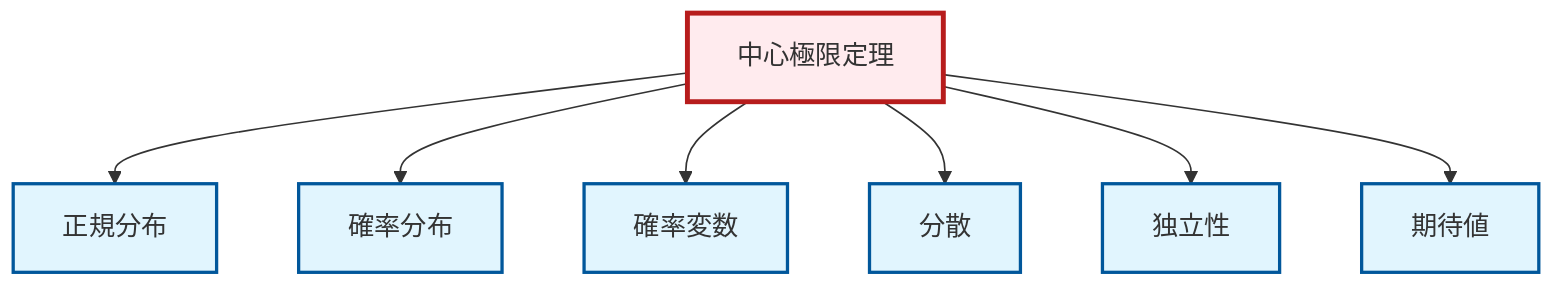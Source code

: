 graph TD
    classDef definition fill:#e1f5fe,stroke:#01579b,stroke-width:2px
    classDef theorem fill:#f3e5f5,stroke:#4a148c,stroke-width:2px
    classDef axiom fill:#fff3e0,stroke:#e65100,stroke-width:2px
    classDef example fill:#e8f5e9,stroke:#1b5e20,stroke-width:2px
    classDef current fill:#ffebee,stroke:#b71c1c,stroke-width:3px
    def-normal-distribution["正規分布"]:::definition
    def-independence["独立性"]:::definition
    def-random-variable["確率変数"]:::definition
    thm-central-limit["中心極限定理"]:::theorem
    def-variance["分散"]:::definition
    def-probability-distribution["確率分布"]:::definition
    def-expectation["期待値"]:::definition
    thm-central-limit --> def-normal-distribution
    thm-central-limit --> def-probability-distribution
    thm-central-limit --> def-random-variable
    thm-central-limit --> def-variance
    thm-central-limit --> def-independence
    thm-central-limit --> def-expectation
    class thm-central-limit current
